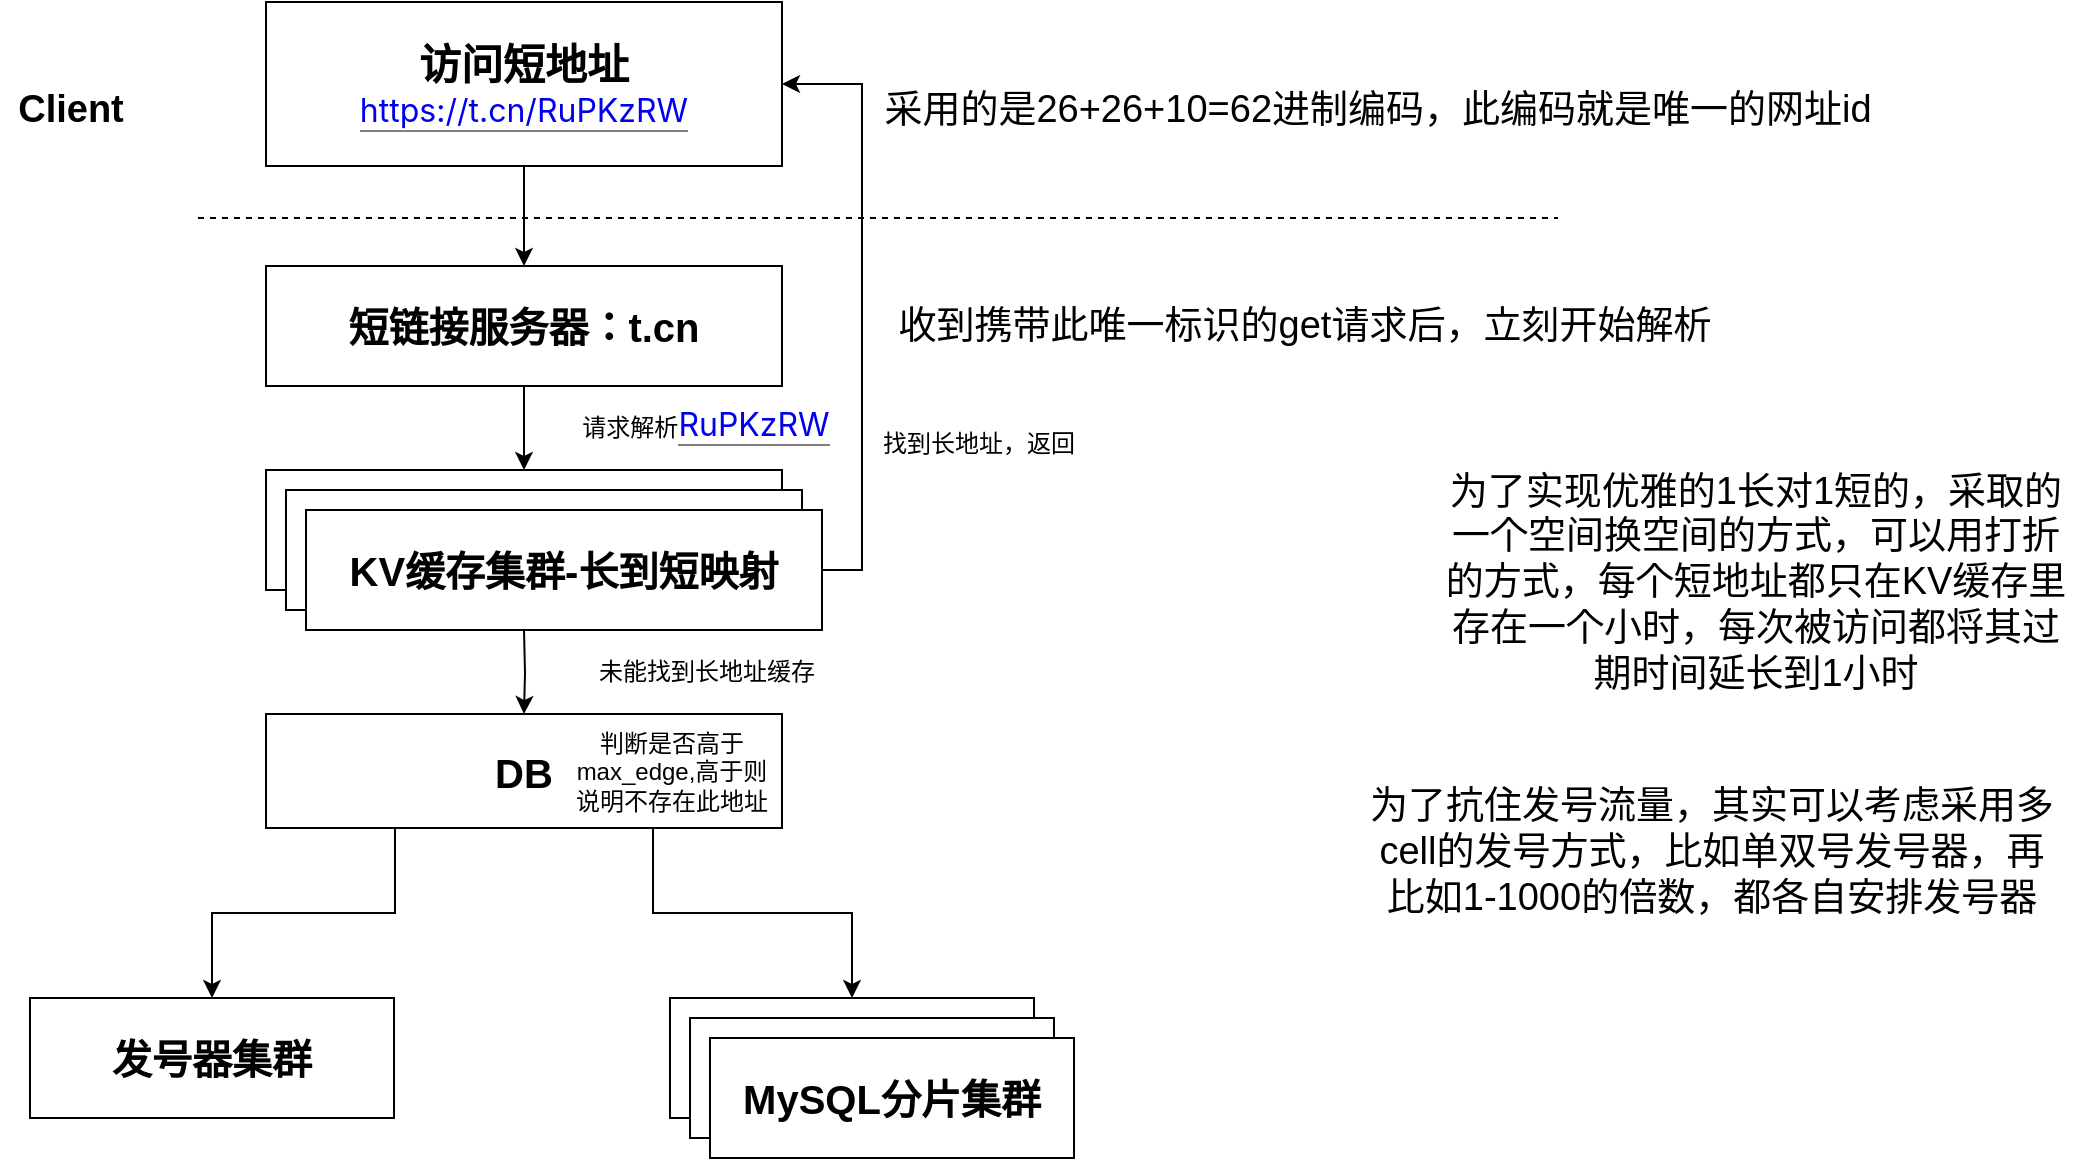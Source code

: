 <mxfile version="21.7.5" type="github">
  <diagram name="第 1 页" id="yhQL0ZXj7WdiP-UB2Rmd">
    <mxGraphModel dx="1741" dy="901" grid="0" gridSize="10" guides="1" tooltips="1" connect="1" arrows="1" fold="1" page="0" pageScale="1" pageWidth="827" pageHeight="1169" math="0" shadow="0">
      <root>
        <mxCell id="0" />
        <mxCell id="1" parent="0" />
        <mxCell id="ALRGc1wf_-TK1ACQYuHE-21" style="edgeStyle=orthogonalEdgeStyle;rounded=0;orthogonalLoop=1;jettySize=auto;html=1;exitX=0.5;exitY=1;exitDx=0;exitDy=0;entryX=0.5;entryY=0;entryDx=0;entryDy=0;" edge="1" parent="1" source="ALRGc1wf_-TK1ACQYuHE-1" target="ALRGc1wf_-TK1ACQYuHE-4">
          <mxGeometry relative="1" as="geometry" />
        </mxCell>
        <mxCell id="ALRGc1wf_-TK1ACQYuHE-1" value="&lt;b&gt;&lt;font style=&quot;font-size: 21px;&quot;&gt;访问短地址&lt;br&gt;&lt;/font&gt;&lt;/b&gt;&lt;a style=&quot;text-decoration-line: none; border-bottom: 1px solid rgb(128, 128, 128); cursor: pointer; font-family: -apple-system, BlinkMacSystemFont, &amp;quot;Helvetica Neue&amp;quot;, &amp;quot;PingFang SC&amp;quot;, &amp;quot;Microsoft YaHei&amp;quot;, &amp;quot;Source Han Sans SC&amp;quot;, &amp;quot;Noto Sans CJK SC&amp;quot;, &amp;quot;WenQuanYi Micro Hei&amp;quot;, sans-serif; font-size: medium; text-align: start;&quot; data-za-detail-view-id=&quot;1043&quot; rel=&quot;nofollow noreferrer&quot; target=&quot;_blank&quot; class=&quot;external&quot; href=&quot;https://link.zhihu.com/?target=https%3A//t.cn/RuPKzRW&quot;&gt;https://&lt;span class=&quot;visible&quot;&gt;t.cn/RuPKzRW&lt;/span&gt;&lt;/a&gt;" style="rounded=0;whiteSpace=wrap;html=1;" vertex="1" parent="1">
          <mxGeometry x="91" y="43" width="258" height="82" as="geometry" />
        </mxCell>
        <mxCell id="ALRGc1wf_-TK1ACQYuHE-2" value="" style="endArrow=none;dashed=1;html=1;rounded=0;" edge="1" parent="1">
          <mxGeometry width="50" height="50" relative="1" as="geometry">
            <mxPoint x="57" y="151" as="sourcePoint" />
            <mxPoint x="737" y="151" as="targetPoint" />
          </mxGeometry>
        </mxCell>
        <mxCell id="ALRGc1wf_-TK1ACQYuHE-3" value="&lt;b&gt;&lt;font style=&quot;font-size: 19px;&quot;&gt;Client&lt;/font&gt;&lt;/b&gt;" style="text;html=1;strokeColor=none;fillColor=none;align=center;verticalAlign=middle;whiteSpace=wrap;rounded=0;" vertex="1" parent="1">
          <mxGeometry x="-42" y="78" width="71" height="38" as="geometry" />
        </mxCell>
        <mxCell id="ALRGc1wf_-TK1ACQYuHE-19" style="edgeStyle=orthogonalEdgeStyle;rounded=0;orthogonalLoop=1;jettySize=auto;html=1;exitX=0.5;exitY=1;exitDx=0;exitDy=0;entryX=0.5;entryY=0;entryDx=0;entryDy=0;" edge="1" parent="1" source="ALRGc1wf_-TK1ACQYuHE-4" target="ALRGc1wf_-TK1ACQYuHE-11">
          <mxGeometry relative="1" as="geometry" />
        </mxCell>
        <mxCell id="ALRGc1wf_-TK1ACQYuHE-4" value="&lt;b&gt;&lt;font style=&quot;font-size: 20px;&quot;&gt;短链接服务器：t.cn&lt;/font&gt;&lt;/b&gt;" style="rounded=0;whiteSpace=wrap;html=1;" vertex="1" parent="1">
          <mxGeometry x="91" y="175" width="258" height="60" as="geometry" />
        </mxCell>
        <mxCell id="ALRGc1wf_-TK1ACQYuHE-5" value="&lt;font style=&quot;font-size: 19px;&quot;&gt;收到携带此唯一标识的get请求后，立刻开始解析&lt;/font&gt;" style="text;html=1;strokeColor=none;fillColor=none;align=center;verticalAlign=middle;whiteSpace=wrap;rounded=0;" vertex="1" parent="1">
          <mxGeometry x="400" y="186" width="421" height="38" as="geometry" />
        </mxCell>
        <mxCell id="ALRGc1wf_-TK1ACQYuHE-27" style="edgeStyle=orthogonalEdgeStyle;rounded=0;orthogonalLoop=1;jettySize=auto;html=1;exitX=0.25;exitY=1;exitDx=0;exitDy=0;" edge="1" parent="1" source="ALRGc1wf_-TK1ACQYuHE-6" target="ALRGc1wf_-TK1ACQYuHE-26">
          <mxGeometry relative="1" as="geometry" />
        </mxCell>
        <mxCell id="ALRGc1wf_-TK1ACQYuHE-30" style="edgeStyle=orthogonalEdgeStyle;rounded=0;orthogonalLoop=1;jettySize=auto;html=1;exitX=0.75;exitY=1;exitDx=0;exitDy=0;entryX=0.5;entryY=0;entryDx=0;entryDy=0;" edge="1" parent="1" source="ALRGc1wf_-TK1ACQYuHE-6" target="ALRGc1wf_-TK1ACQYuHE-29">
          <mxGeometry relative="1" as="geometry" />
        </mxCell>
        <mxCell id="ALRGc1wf_-TK1ACQYuHE-6" value="&lt;b&gt;&lt;font style=&quot;font-size: 20px;&quot;&gt;DB&lt;br&gt;&lt;/font&gt;&lt;/b&gt;" style="rounded=0;whiteSpace=wrap;html=1;" vertex="1" parent="1">
          <mxGeometry x="91" y="399" width="258" height="57" as="geometry" />
        </mxCell>
        <mxCell id="ALRGc1wf_-TK1ACQYuHE-8" value="&lt;span style=&quot;font-size: 19px;&quot;&gt;&lt;span style=&quot;font-weight: normal;&quot;&gt;为了抗住发号流量，其实可以考虑采用多cell的发号方式，比如单双号发号器，再比如1-1000的倍数，都各自安排发号器&lt;/span&gt;&lt;/span&gt;" style="text;html=1;strokeColor=none;fillColor=none;align=center;verticalAlign=middle;whiteSpace=wrap;rounded=0;fontStyle=1" vertex="1" parent="1">
          <mxGeometry x="638" y="414" width="352" height="107" as="geometry" />
        </mxCell>
        <mxCell id="ALRGc1wf_-TK1ACQYuHE-9" value="&lt;span style=&quot;font-size: 19px;&quot;&gt;采用的是26+26+10=62进制编码，此编码就是唯一的网址id&lt;/span&gt;" style="text;html=1;strokeColor=none;fillColor=none;align=center;verticalAlign=middle;whiteSpace=wrap;rounded=0;" vertex="1" parent="1">
          <mxGeometry x="382" y="78" width="530" height="38" as="geometry" />
        </mxCell>
        <mxCell id="ALRGc1wf_-TK1ACQYuHE-17" style="edgeStyle=orthogonalEdgeStyle;rounded=0;orthogonalLoop=1;jettySize=auto;html=1;exitX=0.5;exitY=1;exitDx=0;exitDy=0;entryX=0.5;entryY=0;entryDx=0;entryDy=0;" edge="1" parent="1" target="ALRGc1wf_-TK1ACQYuHE-6">
          <mxGeometry relative="1" as="geometry">
            <mxPoint x="220" y="357" as="sourcePoint" />
          </mxGeometry>
        </mxCell>
        <mxCell id="ALRGc1wf_-TK1ACQYuHE-11" value="&lt;b&gt;&lt;font style=&quot;font-size: 20px;&quot;&gt;KV缓存集群-长到短映射&lt;/font&gt;&lt;/b&gt;" style="rounded=0;whiteSpace=wrap;html=1;" vertex="1" parent="1">
          <mxGeometry x="91" y="277" width="258" height="60" as="geometry" />
        </mxCell>
        <mxCell id="ALRGc1wf_-TK1ACQYuHE-12" value="&lt;span style=&quot;font-size: 19px;&quot;&gt;为了实现优雅的1长对1短的，采取的一个空间换空间的方式，可以用打折的方式，每个短地址都只在KV缓存里存在一个小时，每次被访问都将其过期时间延长到1小时&lt;/span&gt;" style="text;html=1;strokeColor=none;fillColor=none;align=center;verticalAlign=middle;whiteSpace=wrap;rounded=0;" vertex="1" parent="1">
          <mxGeometry x="677" y="314" width="318" height="38" as="geometry" />
        </mxCell>
        <mxCell id="ALRGc1wf_-TK1ACQYuHE-18" value="未能找到长地址缓存" style="text;html=1;strokeColor=none;fillColor=none;align=center;verticalAlign=middle;whiteSpace=wrap;rounded=0;" vertex="1" parent="1">
          <mxGeometry x="252.5" y="363" width="117" height="30" as="geometry" />
        </mxCell>
        <mxCell id="ALRGc1wf_-TK1ACQYuHE-20" value="请求解析&lt;a style=&quot;border-bottom: 1px solid rgb(128, 128, 128); text-decoration-line: none; cursor: pointer; font-family: -apple-system, BlinkMacSystemFont, &amp;quot;Helvetica Neue&amp;quot;, &amp;quot;PingFang SC&amp;quot;, &amp;quot;Microsoft YaHei&amp;quot;, &amp;quot;Source Han Sans SC&amp;quot;, &amp;quot;Noto Sans CJK SC&amp;quot;, &amp;quot;WenQuanYi Micro Hei&amp;quot;, sans-serif; font-size: medium; text-align: start;&quot; data-za-detail-view-id=&quot;1043&quot; rel=&quot;nofollow noreferrer&quot; target=&quot;_blank&quot; class=&quot;external&quot; href=&quot;https://link.zhihu.com/?target=https%3A//t.cn/RuPKzRW&quot;&gt;RuPKzRW&lt;/a&gt;" style="text;html=1;strokeColor=none;fillColor=none;align=center;verticalAlign=middle;whiteSpace=wrap;rounded=0;" vertex="1" parent="1">
          <mxGeometry x="200" y="239" width="222" height="30" as="geometry" />
        </mxCell>
        <mxCell id="ALRGc1wf_-TK1ACQYuHE-23" value="找到长地址，返回" style="text;html=1;strokeColor=none;fillColor=none;align=center;verticalAlign=middle;whiteSpace=wrap;rounded=0;" vertex="1" parent="1">
          <mxGeometry x="389" y="249" width="117" height="30" as="geometry" />
        </mxCell>
        <mxCell id="ALRGc1wf_-TK1ACQYuHE-24" value="判断是否高于max_edge,高于则说明不存在此地址" style="text;html=1;strokeColor=none;fillColor=none;align=center;verticalAlign=middle;whiteSpace=wrap;rounded=0;" vertex="1" parent="1">
          <mxGeometry x="244" y="412.5" width="99.5" height="30" as="geometry" />
        </mxCell>
        <mxCell id="ALRGc1wf_-TK1ACQYuHE-26" value="&lt;b&gt;&lt;font style=&quot;font-size: 20px;&quot;&gt;发号器集群&lt;/font&gt;&lt;/b&gt;" style="rounded=0;whiteSpace=wrap;html=1;" vertex="1" parent="1">
          <mxGeometry x="-27" y="541" width="182" height="60" as="geometry" />
        </mxCell>
        <mxCell id="ALRGc1wf_-TK1ACQYuHE-29" value="&lt;b&gt;&lt;font style=&quot;font-size: 20px;&quot;&gt;发号器集群&lt;/font&gt;&lt;/b&gt;" style="rounded=0;whiteSpace=wrap;html=1;" vertex="1" parent="1">
          <mxGeometry x="293" y="541" width="182" height="60" as="geometry" />
        </mxCell>
        <mxCell id="ALRGc1wf_-TK1ACQYuHE-31" value="&lt;b&gt;&lt;font style=&quot;font-size: 20px;&quot;&gt;发号器集群&lt;/font&gt;&lt;/b&gt;" style="rounded=0;whiteSpace=wrap;html=1;" vertex="1" parent="1">
          <mxGeometry x="303" y="551" width="182" height="60" as="geometry" />
        </mxCell>
        <mxCell id="ALRGc1wf_-TK1ACQYuHE-32" value="&lt;span style=&quot;font-size: 20px;&quot;&gt;&lt;b&gt;MySQL分片集群&lt;/b&gt;&lt;/span&gt;" style="rounded=0;whiteSpace=wrap;html=1;" vertex="1" parent="1">
          <mxGeometry x="313" y="561" width="182" height="60" as="geometry" />
        </mxCell>
        <mxCell id="ALRGc1wf_-TK1ACQYuHE-33" value="&lt;b&gt;&lt;font style=&quot;font-size: 20px;&quot;&gt;KV缓存集群-长到短映射&lt;/font&gt;&lt;/b&gt;" style="rounded=0;whiteSpace=wrap;html=1;" vertex="1" parent="1">
          <mxGeometry x="101" y="287" width="258" height="60" as="geometry" />
        </mxCell>
        <mxCell id="ALRGc1wf_-TK1ACQYuHE-35" style="edgeStyle=orthogonalEdgeStyle;rounded=0;orthogonalLoop=1;jettySize=auto;html=1;exitX=1;exitY=0.5;exitDx=0;exitDy=0;entryX=1;entryY=0.5;entryDx=0;entryDy=0;" edge="1" parent="1" source="ALRGc1wf_-TK1ACQYuHE-34" target="ALRGc1wf_-TK1ACQYuHE-1">
          <mxGeometry relative="1" as="geometry" />
        </mxCell>
        <mxCell id="ALRGc1wf_-TK1ACQYuHE-34" value="&lt;b&gt;&lt;font style=&quot;font-size: 20px;&quot;&gt;KV缓存集群-长到短映射&lt;/font&gt;&lt;/b&gt;" style="rounded=0;whiteSpace=wrap;html=1;" vertex="1" parent="1">
          <mxGeometry x="111" y="297" width="258" height="60" as="geometry" />
        </mxCell>
      </root>
    </mxGraphModel>
  </diagram>
</mxfile>
